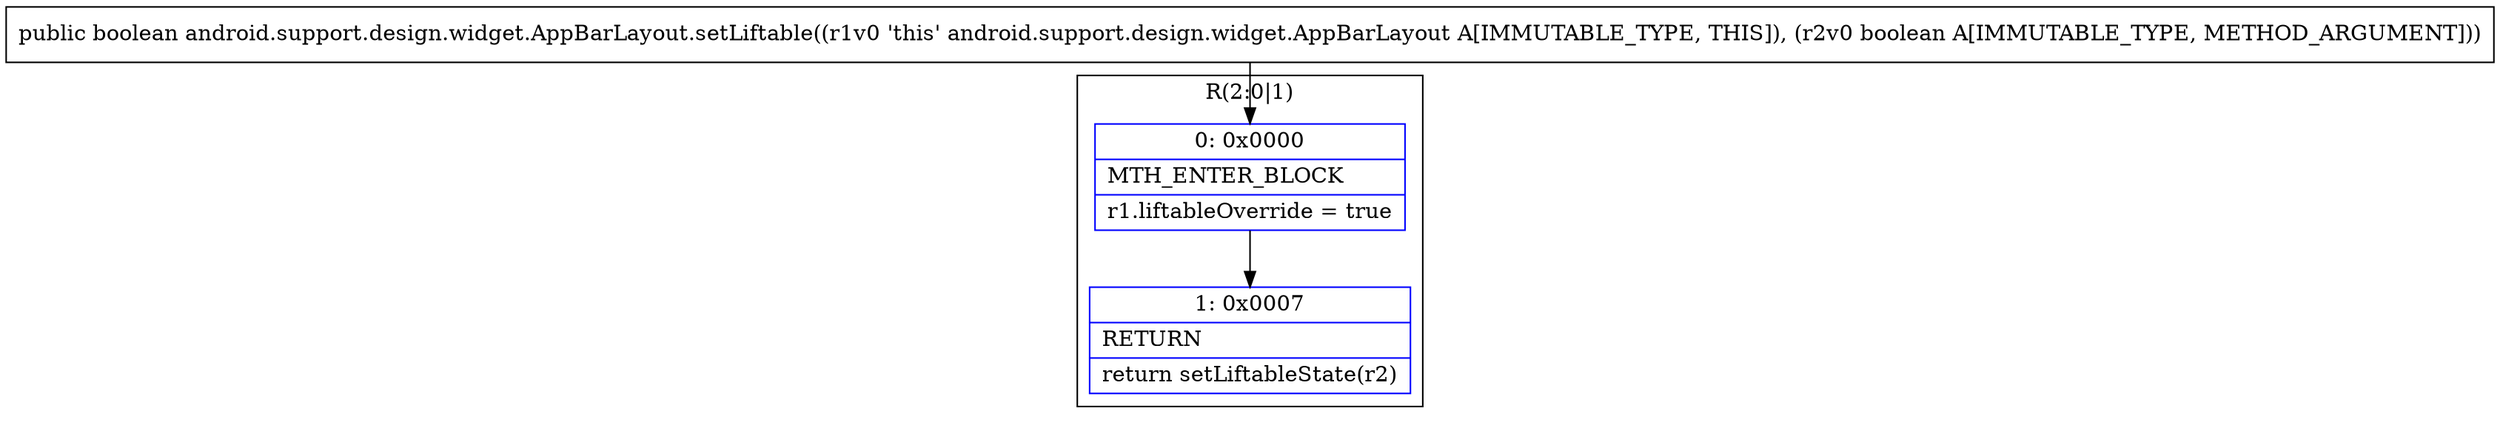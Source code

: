 digraph "CFG forandroid.support.design.widget.AppBarLayout.setLiftable(Z)Z" {
subgraph cluster_Region_1620197328 {
label = "R(2:0|1)";
node [shape=record,color=blue];
Node_0 [shape=record,label="{0\:\ 0x0000|MTH_ENTER_BLOCK\l|r1.liftableOverride = true\l}"];
Node_1 [shape=record,label="{1\:\ 0x0007|RETURN\l|return setLiftableState(r2)\l}"];
}
MethodNode[shape=record,label="{public boolean android.support.design.widget.AppBarLayout.setLiftable((r1v0 'this' android.support.design.widget.AppBarLayout A[IMMUTABLE_TYPE, THIS]), (r2v0 boolean A[IMMUTABLE_TYPE, METHOD_ARGUMENT])) }"];
MethodNode -> Node_0;
Node_0 -> Node_1;
}

